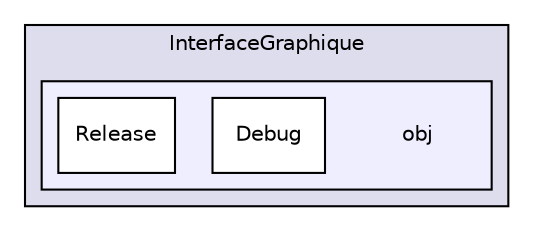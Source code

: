 digraph "InterfaceGraphique/obj" {
  compound=true
  node [ fontsize="10", fontname="Helvetica"];
  edge [ labelfontsize="10", labelfontname="Helvetica"];
  subgraph clusterdir_579cddb79e8a6dddf2091d0426ad06ad {
    graph [ bgcolor="#ddddee", pencolor="black", label="InterfaceGraphique" fontname="Helvetica", fontsize="10", URL="dir_579cddb79e8a6dddf2091d0426ad06ad.html"]
  subgraph clusterdir_d8f1cc17aa954680d1e3c0572b74bf0f {
    graph [ bgcolor="#eeeeff", pencolor="black", label="" URL="dir_d8f1cc17aa954680d1e3c0572b74bf0f.html"];
    dir_d8f1cc17aa954680d1e3c0572b74bf0f [shape=plaintext label="obj"];
    dir_516231e115b6513e26074e17ab4a247b [shape=box label="Debug" color="black" fillcolor="white" style="filled" URL="dir_516231e115b6513e26074e17ab4a247b.html"];
    dir_e3ae04c97e0c7c145f36b18ffa985988 [shape=box label="Release" color="black" fillcolor="white" style="filled" URL="dir_e3ae04c97e0c7c145f36b18ffa985988.html"];
  }
  }
}
